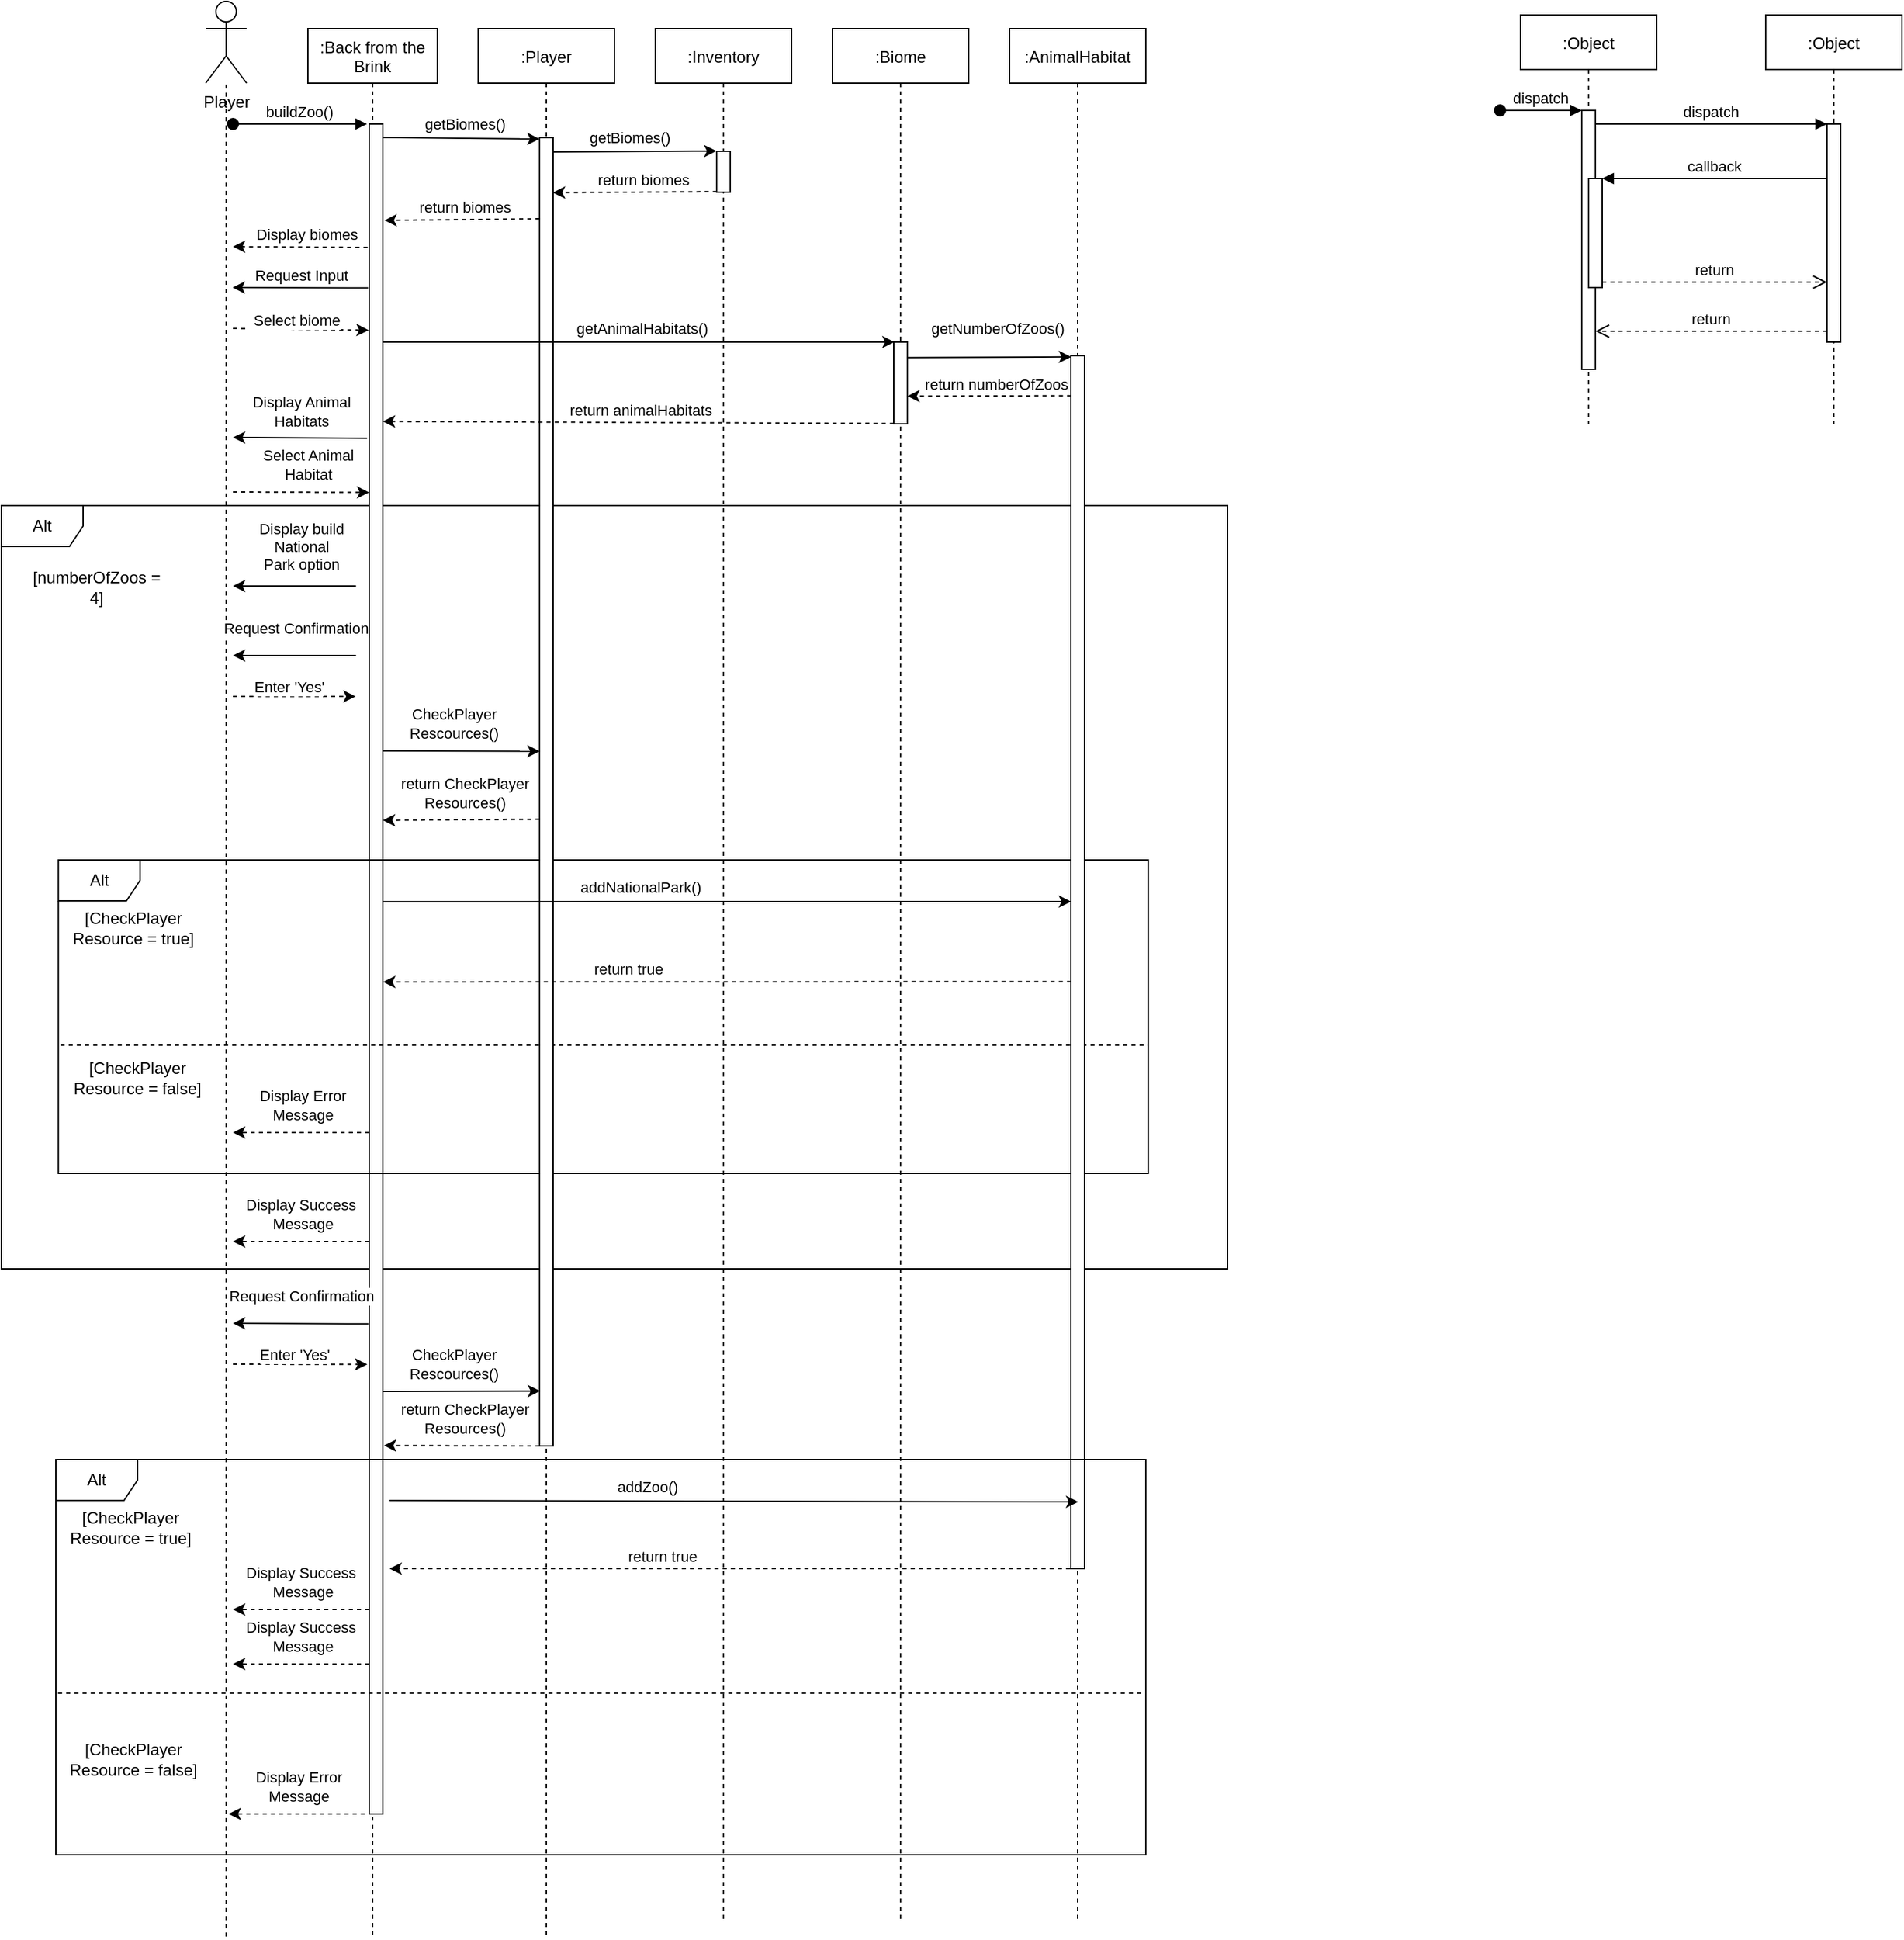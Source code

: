 <mxfile version="13.9.9" type="device"><diagram id="kgpKYQtTHZ0yAKxKKP6v" name="Page-1"><mxGraphModel dx="1963" dy="853" grid="1" gridSize="10" guides="1" tooltips="1" connect="1" arrows="1" fold="1" page="1" pageScale="1" pageWidth="850" pageHeight="1100" math="0" shadow="0"><root><mxCell id="0"/><mxCell id="1" parent="0"/><mxCell id="GCm224N83fhTWt9JQxF--8" value="Alt" style="shape=umlFrame;whiteSpace=wrap;html=1;fillColor=none;" vertex="1" parent="1"><mxGeometry x="-90" y="440" width="900" height="560" as="geometry"/></mxCell><mxCell id="3nuBFxr9cyL0pnOWT2aG-1" value=":Object" style="shape=umlLifeline;perimeter=lifelinePerimeter;container=1;collapsible=0;recursiveResize=0;rounded=0;shadow=0;strokeWidth=1;" parent="1" vertex="1"><mxGeometry x="1025" y="80" width="100" height="300" as="geometry"/></mxCell><mxCell id="3nuBFxr9cyL0pnOWT2aG-2" value="" style="points=[];perimeter=orthogonalPerimeter;rounded=0;shadow=0;strokeWidth=1;" parent="3nuBFxr9cyL0pnOWT2aG-1" vertex="1"><mxGeometry x="45" y="70" width="10" height="190" as="geometry"/></mxCell><mxCell id="3nuBFxr9cyL0pnOWT2aG-3" value="dispatch" style="verticalAlign=bottom;startArrow=oval;endArrow=block;startSize=8;shadow=0;strokeWidth=1;" parent="3nuBFxr9cyL0pnOWT2aG-1" target="3nuBFxr9cyL0pnOWT2aG-2" edge="1"><mxGeometry relative="1" as="geometry"><mxPoint x="-15" y="70" as="sourcePoint"/></mxGeometry></mxCell><mxCell id="3nuBFxr9cyL0pnOWT2aG-4" value="" style="points=[];perimeter=orthogonalPerimeter;rounded=0;shadow=0;strokeWidth=1;" parent="3nuBFxr9cyL0pnOWT2aG-1" vertex="1"><mxGeometry x="50" y="120" width="10" height="80" as="geometry"/></mxCell><mxCell id="3nuBFxr9cyL0pnOWT2aG-5" value=":Object" style="shape=umlLifeline;perimeter=lifelinePerimeter;container=1;collapsible=0;recursiveResize=0;rounded=0;shadow=0;strokeWidth=1;" parent="1" vertex="1"><mxGeometry x="1205" y="80" width="100" height="300" as="geometry"/></mxCell><mxCell id="3nuBFxr9cyL0pnOWT2aG-6" value="" style="points=[];perimeter=orthogonalPerimeter;rounded=0;shadow=0;strokeWidth=1;" parent="3nuBFxr9cyL0pnOWT2aG-5" vertex="1"><mxGeometry x="45" y="80" width="10" height="160" as="geometry"/></mxCell><mxCell id="3nuBFxr9cyL0pnOWT2aG-7" value="return" style="verticalAlign=bottom;endArrow=open;dashed=1;endSize=8;exitX=0;exitY=0.95;shadow=0;strokeWidth=1;" parent="1" source="3nuBFxr9cyL0pnOWT2aG-6" target="3nuBFxr9cyL0pnOWT2aG-2" edge="1"><mxGeometry relative="1" as="geometry"><mxPoint x="1180" y="236" as="targetPoint"/></mxGeometry></mxCell><mxCell id="3nuBFxr9cyL0pnOWT2aG-8" value="dispatch" style="verticalAlign=bottom;endArrow=block;entryX=0;entryY=0;shadow=0;strokeWidth=1;" parent="1" source="3nuBFxr9cyL0pnOWT2aG-2" target="3nuBFxr9cyL0pnOWT2aG-6" edge="1"><mxGeometry relative="1" as="geometry"><mxPoint x="1180" y="160" as="sourcePoint"/></mxGeometry></mxCell><mxCell id="3nuBFxr9cyL0pnOWT2aG-9" value="callback" style="verticalAlign=bottom;endArrow=block;entryX=1;entryY=0;shadow=0;strokeWidth=1;" parent="1" source="3nuBFxr9cyL0pnOWT2aG-6" target="3nuBFxr9cyL0pnOWT2aG-4" edge="1"><mxGeometry relative="1" as="geometry"><mxPoint x="1145" y="200" as="sourcePoint"/></mxGeometry></mxCell><mxCell id="3nuBFxr9cyL0pnOWT2aG-10" value="return" style="verticalAlign=bottom;endArrow=open;dashed=1;endSize=8;exitX=1;exitY=0.95;shadow=0;strokeWidth=1;" parent="1" source="3nuBFxr9cyL0pnOWT2aG-4" target="3nuBFxr9cyL0pnOWT2aG-6" edge="1"><mxGeometry relative="1" as="geometry"><mxPoint x="1145" y="257" as="targetPoint"/></mxGeometry></mxCell><mxCell id="6aAlP1yyFKGa0N2FsR2Q-11" value="Player" style="shape=umlActor;verticalLabelPosition=bottom;verticalAlign=top;html=1;outlineConnect=0;" parent="1" vertex="1"><mxGeometry x="60" y="70" width="30" height="60" as="geometry"/></mxCell><mxCell id="6aAlP1yyFKGa0N2FsR2Q-12" value=":Back from the&#10;Brink" style="shape=umlLifeline;perimeter=lifelinePerimeter;container=1;collapsible=0;recursiveResize=0;rounded=0;shadow=0;strokeWidth=1;" parent="1" vertex="1"><mxGeometry x="135" y="90" width="95" height="1400" as="geometry"/></mxCell><mxCell id="6aAlP1yyFKGa0N2FsR2Q-13" value="" style="points=[];perimeter=orthogonalPerimeter;rounded=0;shadow=0;strokeWidth=1;" parent="6aAlP1yyFKGa0N2FsR2Q-12" vertex="1"><mxGeometry x="45" y="70" width="10" height="1240" as="geometry"/></mxCell><mxCell id="6aAlP1yyFKGa0N2FsR2Q-14" value="buildZoo()" style="verticalAlign=bottom;startArrow=oval;endArrow=block;startSize=8;shadow=0;strokeWidth=1;entryX=-0.161;entryY=0;entryDx=0;entryDy=0;entryPerimeter=0;" parent="6aAlP1yyFKGa0N2FsR2Q-12" target="6aAlP1yyFKGa0N2FsR2Q-13" edge="1"><mxGeometry relative="1" as="geometry"><mxPoint x="-55" y="70" as="sourcePoint"/><mxPoint x="35" y="70" as="targetPoint"/></mxGeometry></mxCell><mxCell id="GCm224N83fhTWt9JQxF--40" value="Alt" style="shape=umlFrame;whiteSpace=wrap;html=1;fillColor=none;" vertex="1" parent="6aAlP1yyFKGa0N2FsR2Q-12"><mxGeometry x="-183.2" y="610" width="800" height="230" as="geometry"/></mxCell><mxCell id="GCm224N83fhTWt9JQxF--44" value="" style="endArrow=none;dashed=1;html=1;exitX=0.002;exitY=0.591;exitDx=0;exitDy=0;exitPerimeter=0;entryX=1;entryY=0.591;entryDx=0;entryDy=0;entryPerimeter=0;" edge="1" parent="6aAlP1yyFKGa0N2FsR2Q-12" source="GCm224N83fhTWt9JQxF--40" target="GCm224N83fhTWt9JQxF--40"><mxGeometry width="50" height="50" relative="1" as="geometry"><mxPoint x="191.8" y="770" as="sourcePoint"/><mxPoint x="241.8" y="720" as="targetPoint"/></mxGeometry></mxCell><mxCell id="GCm224N83fhTWt9JQxF--49" value="" style="endArrow=classic;html=1;dashed=1;" edge="1" parent="6aAlP1yyFKGa0N2FsR2Q-12"><mxGeometry width="50" height="50" relative="1" as="geometry"><mxPoint x="45" y="810" as="sourcePoint"/><mxPoint x="-55" y="810" as="targetPoint"/></mxGeometry></mxCell><mxCell id="GCm224N83fhTWt9JQxF--50" value="Display Error &lt;br&gt;Message" style="edgeLabel;html=1;align=center;verticalAlign=middle;resizable=0;points=[];" vertex="1" connectable="0" parent="GCm224N83fhTWt9JQxF--49"><mxGeometry x="-0.093" y="-1" relative="1" as="geometry"><mxPoint x="-3.49" y="-19" as="offset"/></mxGeometry></mxCell><mxCell id="6aAlP1yyFKGa0N2FsR2Q-20" value=":Player" style="shape=umlLifeline;perimeter=lifelinePerimeter;container=1;collapsible=0;recursiveResize=0;rounded=0;shadow=0;strokeWidth=1;" parent="1" vertex="1"><mxGeometry x="260" y="90" width="100" height="1400" as="geometry"/></mxCell><mxCell id="6aAlP1yyFKGa0N2FsR2Q-21" value="" style="points=[];perimeter=orthogonalPerimeter;rounded=0;shadow=0;strokeWidth=1;" parent="6aAlP1yyFKGa0N2FsR2Q-20" vertex="1"><mxGeometry x="45" y="80" width="10" height="960" as="geometry"/></mxCell><mxCell id="6aAlP1yyFKGa0N2FsR2Q-26" value=":Inventory" style="shape=umlLifeline;perimeter=lifelinePerimeter;container=1;collapsible=0;recursiveResize=0;rounded=0;shadow=0;strokeWidth=1;" parent="1" vertex="1"><mxGeometry x="390" y="90" width="100" height="1390" as="geometry"/></mxCell><mxCell id="6aAlP1yyFKGa0N2FsR2Q-27" value="" style="points=[];perimeter=orthogonalPerimeter;rounded=0;shadow=0;strokeWidth=1;" parent="6aAlP1yyFKGa0N2FsR2Q-26" vertex="1"><mxGeometry x="45" y="90" width="10" height="30" as="geometry"/></mxCell><mxCell id="6aAlP1yyFKGa0N2FsR2Q-28" value="" style="endArrow=classic;html=1;exitX=0.978;exitY=0.008;exitDx=0;exitDy=0;exitPerimeter=0;entryX=0.006;entryY=0.001;entryDx=0;entryDy=0;entryPerimeter=0;" parent="1" source="6aAlP1yyFKGa0N2FsR2Q-13" target="6aAlP1yyFKGa0N2FsR2Q-21" edge="1"><mxGeometry width="50" height="50" relative="1" as="geometry"><mxPoint x="200" y="171" as="sourcePoint"/><mxPoint x="300" y="171" as="targetPoint"/></mxGeometry></mxCell><mxCell id="6aAlP1yyFKGa0N2FsR2Q-29" value="getBiomes()" style="edgeLabel;html=1;align=center;verticalAlign=middle;resizable=0;points=[];" parent="6aAlP1yyFKGa0N2FsR2Q-28" vertex="1" connectable="0"><mxGeometry x="-0.117" relative="1" as="geometry"><mxPoint x="9.09" y="-10.34" as="offset"/></mxGeometry></mxCell><mxCell id="6aAlP1yyFKGa0N2FsR2Q-30" value="" style="endArrow=classic;html=1;dashed=1;entryX=1.117;entryY=0.057;entryDx=0;entryDy=0;entryPerimeter=0;exitX=0.006;exitY=0.062;exitDx=0;exitDy=0;exitPerimeter=0;" parent="1" edge="1" target="6aAlP1yyFKGa0N2FsR2Q-13" source="6aAlP1yyFKGa0N2FsR2Q-21"><mxGeometry width="50" height="50" relative="1" as="geometry"><mxPoint x="300" y="230" as="sourcePoint"/><mxPoint x="200" y="230" as="targetPoint"/></mxGeometry></mxCell><mxCell id="6aAlP1yyFKGa0N2FsR2Q-31" value="return biomes" style="edgeLabel;html=1;align=center;verticalAlign=middle;resizable=0;points=[];" parent="6aAlP1yyFKGa0N2FsR2Q-30" vertex="1" connectable="0"><mxGeometry x="-0.093" y="-1" relative="1" as="geometry"><mxPoint x="-3.49" y="-8.12" as="offset"/></mxGeometry></mxCell><mxCell id="6aAlP1yyFKGa0N2FsR2Q-32" value="" style="endArrow=classic;html=1;dashed=1;exitX=-0.12;exitY=0.073;exitDx=0;exitDy=0;exitPerimeter=0;" parent="1" edge="1" source="6aAlP1yyFKGa0N2FsR2Q-13"><mxGeometry width="50" height="50" relative="1" as="geometry"><mxPoint x="170" y="250" as="sourcePoint"/><mxPoint x="80" y="250" as="targetPoint"/></mxGeometry></mxCell><mxCell id="6aAlP1yyFKGa0N2FsR2Q-33" value="Display biomes" style="edgeLabel;html=1;align=center;verticalAlign=middle;resizable=0;points=[];" parent="6aAlP1yyFKGa0N2FsR2Q-32" vertex="1" connectable="0"><mxGeometry x="-0.093" y="-1" relative="1" as="geometry"><mxPoint y="-8.12" as="offset"/></mxGeometry></mxCell><mxCell id="6aAlP1yyFKGa0N2FsR2Q-35" value="" style="endArrow=none;html=1;dashed=1;" parent="1" target="6aAlP1yyFKGa0N2FsR2Q-11" edge="1"><mxGeometry width="50" height="50" relative="1" as="geometry"><mxPoint x="75" y="1490" as="sourcePoint"/><mxPoint x="160" y="120" as="targetPoint"/></mxGeometry></mxCell><mxCell id="6aAlP1yyFKGa0N2FsR2Q-36" value="" style="endArrow=classic;html=1;exitX=1.012;exitY=0.011;exitDx=0;exitDy=0;exitPerimeter=0;entryX=-0.016;entryY=-0.007;entryDx=0;entryDy=0;entryPerimeter=0;" parent="1" source="6aAlP1yyFKGa0N2FsR2Q-21" edge="1" target="6aAlP1yyFKGa0N2FsR2Q-27"><mxGeometry width="50" height="50" relative="1" as="geometry"><mxPoint x="320" y="181" as="sourcePoint"/><mxPoint x="430" y="181" as="targetPoint"/></mxGeometry></mxCell><mxCell id="6aAlP1yyFKGa0N2FsR2Q-37" value="getBiomes()" style="edgeLabel;html=1;align=center;verticalAlign=middle;resizable=0;points=[];" parent="6aAlP1yyFKGa0N2FsR2Q-36" vertex="1" connectable="0"><mxGeometry x="-0.117" relative="1" as="geometry"><mxPoint x="2.18" y="-10.7" as="offset"/></mxGeometry></mxCell><mxCell id="6aAlP1yyFKGa0N2FsR2Q-40" value="" style="endArrow=classic;html=1;dashed=1;exitX=0.02;exitY=0.987;exitDx=0;exitDy=0;exitPerimeter=0;entryX=0.98;entryY=0.042;entryDx=0;entryDy=0;entryPerimeter=0;" parent="1" source="6aAlP1yyFKGa0N2FsR2Q-27" target="6aAlP1yyFKGa0N2FsR2Q-21" edge="1"><mxGeometry width="50" height="50" relative="1" as="geometry"><mxPoint x="420" y="210" as="sourcePoint"/><mxPoint x="320" y="210" as="targetPoint"/></mxGeometry></mxCell><mxCell id="6aAlP1yyFKGa0N2FsR2Q-41" value="return biomes" style="edgeLabel;html=1;align=center;verticalAlign=middle;resizable=0;points=[];" parent="6aAlP1yyFKGa0N2FsR2Q-40" vertex="1" connectable="0"><mxGeometry x="-0.093" y="-1" relative="1" as="geometry"><mxPoint y="-8.12" as="offset"/></mxGeometry></mxCell><mxCell id="6aAlP1yyFKGa0N2FsR2Q-42" value="" style="endArrow=classic;html=1;exitX=-0.08;exitY=0.097;exitDx=0;exitDy=0;exitPerimeter=0;" parent="1" edge="1" source="6aAlP1yyFKGa0N2FsR2Q-13"><mxGeometry width="50" height="50" relative="1" as="geometry"><mxPoint x="170" y="280" as="sourcePoint"/><mxPoint x="79.74" y="280" as="targetPoint"/><Array as="points"/></mxGeometry></mxCell><mxCell id="6aAlP1yyFKGa0N2FsR2Q-43" value="Request Input" style="edgeLabel;html=1;align=center;verticalAlign=middle;resizable=0;points=[];" parent="6aAlP1yyFKGa0N2FsR2Q-42" vertex="1" connectable="0"><mxGeometry x="-0.057" y="1" relative="1" as="geometry"><mxPoint x="-2.5" y="-10.23" as="offset"/></mxGeometry></mxCell><mxCell id="6aAlP1yyFKGa0N2FsR2Q-44" value="" style="endArrow=classic;html=1;dashed=1;entryX=-0.04;entryY=0.122;entryDx=0;entryDy=0;entryPerimeter=0;" parent="1" target="6aAlP1yyFKGa0N2FsR2Q-13" edge="1"><mxGeometry width="50" height="50" relative="1" as="geometry"><mxPoint x="80" y="310" as="sourcePoint"/><mxPoint x="170" y="310" as="targetPoint"/></mxGeometry></mxCell><mxCell id="6aAlP1yyFKGa0N2FsR2Q-45" value="&amp;nbsp;Select biome" style="edgeLabel;html=1;align=center;verticalAlign=middle;resizable=0;points=[];" parent="6aAlP1yyFKGa0N2FsR2Q-44" vertex="1" connectable="0"><mxGeometry x="-0.093" y="-1" relative="1" as="geometry"><mxPoint y="-8.12" as="offset"/></mxGeometry></mxCell><mxCell id="6aAlP1yyFKGa0N2FsR2Q-47" value=":Biome" style="shape=umlLifeline;perimeter=lifelinePerimeter;container=1;collapsible=0;recursiveResize=0;rounded=0;shadow=0;strokeWidth=1;" parent="1" vertex="1"><mxGeometry x="520" y="90" width="100" height="1390" as="geometry"/></mxCell><mxCell id="6aAlP1yyFKGa0N2FsR2Q-48" value="" style="points=[];perimeter=orthogonalPerimeter;rounded=0;shadow=0;strokeWidth=1;" parent="6aAlP1yyFKGa0N2FsR2Q-47" vertex="1"><mxGeometry x="45" y="230" width="10" height="60" as="geometry"/></mxCell><mxCell id="6aAlP1yyFKGa0N2FsR2Q-49" value=":AnimalHabitat" style="shape=umlLifeline;perimeter=lifelinePerimeter;container=1;collapsible=0;recursiveResize=0;rounded=0;shadow=0;strokeWidth=1;" parent="1" vertex="1"><mxGeometry x="650" y="90" width="100" height="1390" as="geometry"/></mxCell><mxCell id="6aAlP1yyFKGa0N2FsR2Q-50" value="" style="points=[];perimeter=orthogonalPerimeter;rounded=0;shadow=0;strokeWidth=1;" parent="6aAlP1yyFKGa0N2FsR2Q-49" vertex="1"><mxGeometry x="45" y="240" width="10" height="890" as="geometry"/></mxCell><mxCell id="GCm224N83fhTWt9JQxF--1" value="" style="endArrow=classic;html=1;entryX=0.06;entryY=-0.001;entryDx=0;entryDy=0;entryPerimeter=0;exitX=1;exitY=0.129;exitDx=0;exitDy=0;exitPerimeter=0;" edge="1" parent="1" source="6aAlP1yyFKGa0N2FsR2Q-13" target="6aAlP1yyFKGa0N2FsR2Q-48"><mxGeometry width="50" height="50" relative="1" as="geometry"><mxPoint x="200" y="319" as="sourcePoint"/><mxPoint x="560" y="320" as="targetPoint"/></mxGeometry></mxCell><mxCell id="GCm224N83fhTWt9JQxF--2" value="getAnimalHabitats()" style="edgeLabel;html=1;align=center;verticalAlign=middle;resizable=0;points=[];" vertex="1" connectable="0" parent="GCm224N83fhTWt9JQxF--1"><mxGeometry x="0.022" y="-1" relative="1" as="geometry"><mxPoint x="-1.79" y="-11.03" as="offset"/></mxGeometry></mxCell><mxCell id="GCm224N83fhTWt9JQxF--9" value="[numberOfZoos = 4]" style="text;html=1;strokeColor=none;fillColor=none;align=center;verticalAlign=middle;whiteSpace=wrap;rounded=0;" vertex="1" parent="1"><mxGeometry x="-70" y="480" width="100" height="40" as="geometry"/></mxCell><mxCell id="GCm224N83fhTWt9JQxF--10" value="getNumberOfZoos()" style="endArrow=classic;html=1;entryX=0.02;entryY=0.001;entryDx=0;entryDy=0;entryPerimeter=0;exitX=1.014;exitY=0.189;exitDx=0;exitDy=0;exitPerimeter=0;" edge="1" parent="1" source="6aAlP1yyFKGa0N2FsR2Q-48" target="6aAlP1yyFKGa0N2FsR2Q-50"><mxGeometry x="0.091" y="21" width="50" height="50" relative="1" as="geometry"><mxPoint x="590" y="331" as="sourcePoint"/><mxPoint x="690" y="331" as="targetPoint"/><mxPoint as="offset"/></mxGeometry></mxCell><mxCell id="GCm224N83fhTWt9JQxF--11" value="" style="endArrow=classic;html=1;dashed=1;exitX=0.02;exitY=0.033;exitDx=0;exitDy=0;exitPerimeter=0;entryX=0.998;entryY=0.661;entryDx=0;entryDy=0;entryPerimeter=0;" edge="1" parent="1" source="6aAlP1yyFKGa0N2FsR2Q-50" target="6aAlP1yyFKGa0N2FsR2Q-48"><mxGeometry width="50" height="50" relative="1" as="geometry"><mxPoint x="690" y="360.12" as="sourcePoint"/><mxPoint x="580" y="359" as="targetPoint"/></mxGeometry></mxCell><mxCell id="GCm224N83fhTWt9JQxF--16" value="return numberOfZoos" style="edgeLabel;html=1;align=center;verticalAlign=middle;resizable=0;points=[];" vertex="1" connectable="0" parent="GCm224N83fhTWt9JQxF--11"><mxGeometry x="-0.26" relative="1" as="geometry"><mxPoint x="-10.8" y="-9" as="offset"/></mxGeometry></mxCell><mxCell id="GCm224N83fhTWt9JQxF--18" value="" style="endArrow=classic;html=1;" edge="1" parent="1"><mxGeometry width="50" height="50" relative="1" as="geometry"><mxPoint x="170.26" y="550" as="sourcePoint"/><mxPoint x="80.0" y="550" as="targetPoint"/><Array as="points"/></mxGeometry></mxCell><mxCell id="GCm224N83fhTWt9JQxF--19" value="Request Confirmation" style="edgeLabel;html=1;align=center;verticalAlign=middle;resizable=0;points=[];" vertex="1" connectable="0" parent="GCm224N83fhTWt9JQxF--18"><mxGeometry x="-0.057" y="1" relative="1" as="geometry"><mxPoint x="-2.5" y="-21" as="offset"/></mxGeometry></mxCell><mxCell id="GCm224N83fhTWt9JQxF--20" value="" style="endArrow=classic;html=1;dashed=1;" edge="1" parent="1"><mxGeometry width="50" height="50" relative="1" as="geometry"><mxPoint x="80" y="580" as="sourcePoint"/><mxPoint x="170" y="580" as="targetPoint"/></mxGeometry></mxCell><mxCell id="GCm224N83fhTWt9JQxF--21" value="Enter 'Yes'" style="edgeLabel;html=1;align=center;verticalAlign=middle;resizable=0;points=[];" vertex="1" connectable="0" parent="GCm224N83fhTWt9JQxF--20"><mxGeometry x="-0.093" y="-1" relative="1" as="geometry"><mxPoint y="-8.12" as="offset"/></mxGeometry></mxCell><mxCell id="GCm224N83fhTWt9JQxF--28" value="" style="endArrow=classic;html=1;exitX=-0.16;exitY=0.186;exitDx=0;exitDy=0;exitPerimeter=0;" edge="1" parent="1" source="6aAlP1yyFKGa0N2FsR2Q-13"><mxGeometry width="50" height="50" relative="1" as="geometry"><mxPoint x="170.26" y="390" as="sourcePoint"/><mxPoint x="80.0" y="390" as="targetPoint"/><Array as="points"/></mxGeometry></mxCell><mxCell id="GCm224N83fhTWt9JQxF--29" value="Display Animal&lt;br&gt;Habitats" style="edgeLabel;html=1;align=center;verticalAlign=middle;resizable=0;points=[];" vertex="1" connectable="0" parent="GCm224N83fhTWt9JQxF--28"><mxGeometry x="-0.057" y="1" relative="1" as="geometry"><mxPoint x="-2.5" y="-21" as="offset"/></mxGeometry></mxCell><mxCell id="GCm224N83fhTWt9JQxF--30" value="" style="endArrow=classic;html=1;dashed=1;entryX=0;entryY=0.218;entryDx=0;entryDy=0;entryPerimeter=0;" edge="1" parent="1" target="6aAlP1yyFKGa0N2FsR2Q-13"><mxGeometry width="50" height="50" relative="1" as="geometry"><mxPoint x="80" y="430" as="sourcePoint"/><mxPoint x="170" y="430" as="targetPoint"/></mxGeometry></mxCell><mxCell id="GCm224N83fhTWt9JQxF--31" value="Select Animal&lt;br&gt;Habitat" style="edgeLabel;html=1;align=center;verticalAlign=middle;resizable=0;points=[];" vertex="1" connectable="0" parent="GCm224N83fhTWt9JQxF--30"><mxGeometry x="-0.093" y="-1" relative="1" as="geometry"><mxPoint x="9" y="-21" as="offset"/></mxGeometry></mxCell><mxCell id="GCm224N83fhTWt9JQxF--38" value="" style="endArrow=classic;html=1;exitX=0.969;exitY=0.75;exitDx=0;exitDy=0;exitPerimeter=0;entryX=0.042;entryY=0.958;entryDx=0;entryDy=0;entryPerimeter=0;" edge="1" parent="1" source="6aAlP1yyFKGa0N2FsR2Q-13" target="6aAlP1yyFKGa0N2FsR2Q-21"><mxGeometry width="50" height="50" relative="1" as="geometry"><mxPoint x="200" y="1090" as="sourcePoint"/><mxPoint x="290" y="1090" as="targetPoint"/></mxGeometry></mxCell><mxCell id="GCm224N83fhTWt9JQxF--39" value="CheckPlayer&lt;br&gt;Rescources()" style="edgeLabel;html=1;align=center;verticalAlign=middle;resizable=0;points=[];" vertex="1" connectable="0" parent="GCm224N83fhTWt9JQxF--38"><mxGeometry x="-0.093" y="-1" relative="1" as="geometry"><mxPoint y="-21" as="offset"/></mxGeometry></mxCell><mxCell id="GCm224N83fhTWt9JQxF--42" value="" style="endArrow=classic;html=1;" edge="1" parent="1"><mxGeometry width="50" height="50" relative="1" as="geometry"><mxPoint x="170.26" y="499" as="sourcePoint"/><mxPoint x="80" y="499" as="targetPoint"/><Array as="points"/></mxGeometry></mxCell><mxCell id="GCm224N83fhTWt9JQxF--43" value="Display build &lt;br&gt;National&lt;br&gt;Park option" style="edgeLabel;html=1;align=center;verticalAlign=middle;resizable=0;points=[];" vertex="1" connectable="0" parent="GCm224N83fhTWt9JQxF--42"><mxGeometry x="-0.057" y="1" relative="1" as="geometry"><mxPoint x="2.14" y="-30" as="offset"/></mxGeometry></mxCell><mxCell id="GCm224N83fhTWt9JQxF--41" value="[CheckPlayer&lt;br&gt;Resource = true]" style="text;html=1;strokeColor=none;fillColor=none;align=center;verticalAlign=middle;whiteSpace=wrap;rounded=0;" vertex="1" parent="1"><mxGeometry x="-43.2" y="730" width="100" height="40" as="geometry"/></mxCell><mxCell id="GCm224N83fhTWt9JQxF--46" value="" style="endArrow=classic;html=1;dashed=1;exitX=0.001;exitY=1;exitDx=0;exitDy=0;exitPerimeter=0;entryX=1.079;entryY=0.782;entryDx=0;entryDy=0;entryPerimeter=0;" edge="1" parent="1" source="6aAlP1yyFKGa0N2FsR2Q-21" target="6aAlP1yyFKGa0N2FsR2Q-13"><mxGeometry width="50" height="50" relative="1" as="geometry"><mxPoint x="300" y="1130" as="sourcePoint"/><mxPoint x="200" y="1130" as="targetPoint"/></mxGeometry></mxCell><mxCell id="GCm224N83fhTWt9JQxF--47" value="return CheckPlayer&lt;br&gt;Resources()" style="edgeLabel;html=1;align=center;verticalAlign=middle;resizable=0;points=[];" vertex="1" connectable="0" parent="GCm224N83fhTWt9JQxF--46"><mxGeometry x="-0.093" y="-1" relative="1" as="geometry"><mxPoint x="-3.49" y="-19" as="offset"/></mxGeometry></mxCell><mxCell id="GCm224N83fhTWt9JQxF--45" value="[CheckPlayer&lt;br&gt;Resource = false]" style="text;html=1;strokeColor=none;fillColor=none;align=center;verticalAlign=middle;whiteSpace=wrap;rounded=0;" vertex="1" parent="1"><mxGeometry x="-40" y="840" width="100" height="40" as="geometry"/></mxCell><mxCell id="GCm224N83fhTWt9JQxF--53" value="" style="endArrow=classic;html=1;exitX=-0.061;exitY=0.71;exitDx=0;exitDy=0;exitPerimeter=0;" edge="1" parent="1" source="6aAlP1yyFKGa0N2FsR2Q-13"><mxGeometry width="50" height="50" relative="1" as="geometry"><mxPoint x="170.26" y="1040" as="sourcePoint"/><mxPoint x="80" y="1040" as="targetPoint"/><Array as="points"/></mxGeometry></mxCell><mxCell id="GCm224N83fhTWt9JQxF--54" value="Request Confirmation" style="edgeLabel;html=1;align=center;verticalAlign=middle;resizable=0;points=[];" vertex="1" connectable="0" parent="GCm224N83fhTWt9JQxF--53"><mxGeometry x="-0.057" y="1" relative="1" as="geometry"><mxPoint x="-2.5" y="-21" as="offset"/></mxGeometry></mxCell><mxCell id="GCm224N83fhTWt9JQxF--55" value="" style="endArrow=classic;html=1;dashed=1;entryX=-0.14;entryY=0.734;entryDx=0;entryDy=0;entryPerimeter=0;" edge="1" parent="1" target="6aAlP1yyFKGa0N2FsR2Q-13"><mxGeometry width="50" height="50" relative="1" as="geometry"><mxPoint x="80" y="1070" as="sourcePoint"/><mxPoint x="170" y="1070" as="targetPoint"/></mxGeometry></mxCell><mxCell id="GCm224N83fhTWt9JQxF--56" value="Enter 'Yes'" style="edgeLabel;html=1;align=center;verticalAlign=middle;resizable=0;points=[];" vertex="1" connectable="0" parent="GCm224N83fhTWt9JQxF--55"><mxGeometry x="-0.093" y="-1" relative="1" as="geometry"><mxPoint y="-8.12" as="offset"/></mxGeometry></mxCell><mxCell id="GCm224N83fhTWt9JQxF--57" value="" style="endArrow=classic;html=1;dashed=1;" edge="1" parent="1"><mxGeometry width="50" height="50" relative="1" as="geometry"><mxPoint x="180" y="980" as="sourcePoint"/><mxPoint x="80" y="980" as="targetPoint"/></mxGeometry></mxCell><mxCell id="GCm224N83fhTWt9JQxF--58" value="Display Success&amp;nbsp;&lt;br&gt;Message" style="edgeLabel;html=1;align=center;verticalAlign=middle;resizable=0;points=[];" vertex="1" connectable="0" parent="GCm224N83fhTWt9JQxF--57"><mxGeometry x="-0.093" y="-1" relative="1" as="geometry"><mxPoint x="-3.49" y="-19" as="offset"/></mxGeometry></mxCell><mxCell id="GCm224N83fhTWt9JQxF--61" value="" style="endArrow=classic;html=1;dashed=1;" edge="1" parent="1"><mxGeometry width="50" height="50" relative="1" as="geometry"><mxPoint x="180" y="1250" as="sourcePoint"/><mxPoint x="80" y="1250" as="targetPoint"/></mxGeometry></mxCell><mxCell id="GCm224N83fhTWt9JQxF--62" value="Display Success&amp;nbsp;&lt;br&gt;Message" style="edgeLabel;html=1;align=center;verticalAlign=middle;resizable=0;points=[];" vertex="1" connectable="0" parent="GCm224N83fhTWt9JQxF--61"><mxGeometry x="-0.093" y="-1" relative="1" as="geometry"><mxPoint x="-3.49" y="-19" as="offset"/></mxGeometry></mxCell><mxCell id="GCm224N83fhTWt9JQxF--63" value="" style="endArrow=classic;html=1;dashed=1;" edge="1" parent="1"><mxGeometry width="50" height="50" relative="1" as="geometry"><mxPoint x="180" y="1290" as="sourcePoint"/><mxPoint x="80" y="1290" as="targetPoint"/></mxGeometry></mxCell><mxCell id="GCm224N83fhTWt9JQxF--64" value="Display Success&amp;nbsp;&lt;br&gt;Message" style="edgeLabel;html=1;align=center;verticalAlign=middle;resizable=0;points=[];" vertex="1" connectable="0" parent="GCm224N83fhTWt9JQxF--63"><mxGeometry x="-0.093" y="-1" relative="1" as="geometry"><mxPoint x="-3.49" y="-19" as="offset"/></mxGeometry></mxCell><mxCell id="GCm224N83fhTWt9JQxF--65" value="" style="endArrow=classic;html=1;dashed=1;entryX=1;entryY=0.176;entryDx=0;entryDy=0;entryPerimeter=0;exitX=0.014;exitY=0.996;exitDx=0;exitDy=0;exitPerimeter=0;" edge="1" parent="1" source="6aAlP1yyFKGa0N2FsR2Q-48" target="6aAlP1yyFKGa0N2FsR2Q-13"><mxGeometry width="50" height="50" relative="1" as="geometry"><mxPoint x="560" y="378" as="sourcePoint"/><mxPoint x="200" y="379" as="targetPoint"/></mxGeometry></mxCell><mxCell id="GCm224N83fhTWt9JQxF--66" value="return animalHabitats" style="edgeLabel;html=1;align=center;verticalAlign=middle;resizable=0;points=[];" vertex="1" connectable="0" parent="GCm224N83fhTWt9JQxF--65"><mxGeometry x="-0.26" relative="1" as="geometry"><mxPoint x="-47.06" y="-9" as="offset"/></mxGeometry></mxCell><mxCell id="GCm224N83fhTWt9JQxF--68" value="" style="endArrow=classic;html=1;exitX=0.953;exitY=0.371;exitDx=0;exitDy=0;exitPerimeter=0;entryX=0.012;entryY=0.469;entryDx=0;entryDy=0;entryPerimeter=0;" edge="1" parent="1" source="6aAlP1yyFKGa0N2FsR2Q-13" target="6aAlP1yyFKGa0N2FsR2Q-21"><mxGeometry width="50" height="50" relative="1" as="geometry"><mxPoint x="200" y="620.0" as="sourcePoint"/><mxPoint x="290" y="620.0" as="targetPoint"/></mxGeometry></mxCell><mxCell id="GCm224N83fhTWt9JQxF--69" value="CheckPlayer&lt;br&gt;Rescources()" style="edgeLabel;html=1;align=center;verticalAlign=middle;resizable=0;points=[];" vertex="1" connectable="0" parent="GCm224N83fhTWt9JQxF--68"><mxGeometry x="-0.093" y="-1" relative="1" as="geometry"><mxPoint y="-21" as="offset"/></mxGeometry></mxCell><mxCell id="GCm224N83fhTWt9JQxF--70" value="" style="endArrow=classic;html=1;dashed=1;exitX=0.001;exitY=0.521;exitDx=0;exitDy=0;exitPerimeter=0;entryX=1.003;entryY=0.412;entryDx=0;entryDy=0;entryPerimeter=0;" edge="1" parent="1" source="6aAlP1yyFKGa0N2FsR2Q-21" target="6aAlP1yyFKGa0N2FsR2Q-13"><mxGeometry width="50" height="50" relative="1" as="geometry"><mxPoint x="300" y="670.0" as="sourcePoint"/><mxPoint x="200" y="670.0" as="targetPoint"/></mxGeometry></mxCell><mxCell id="GCm224N83fhTWt9JQxF--71" value="return CheckPlayer&lt;br&gt;Resources()" style="edgeLabel;html=1;align=center;verticalAlign=middle;resizable=0;points=[];" vertex="1" connectable="0" parent="GCm224N83fhTWt9JQxF--70"><mxGeometry x="-0.093" y="-1" relative="1" as="geometry"><mxPoint x="-3.49" y="-19" as="offset"/></mxGeometry></mxCell><mxCell id="GCm224N83fhTWt9JQxF--81" value="Alt" style="shape=umlFrame;whiteSpace=wrap;html=1;fillColor=none;" vertex="1" parent="1"><mxGeometry x="-50" y="1140" width="800" height="290" as="geometry"/></mxCell><mxCell id="GCm224N83fhTWt9JQxF--82" value="" style="endArrow=none;dashed=1;html=1;exitX=0.002;exitY=0.591;exitDx=0;exitDy=0;exitPerimeter=0;entryX=1;entryY=0.591;entryDx=0;entryDy=0;entryPerimeter=0;" edge="1" parent="1" source="GCm224N83fhTWt9JQxF--81" target="GCm224N83fhTWt9JQxF--81"><mxGeometry width="50" height="50" relative="1" as="geometry"><mxPoint x="190" y="1210" as="sourcePoint"/><mxPoint x="240" y="1160" as="targetPoint"/></mxGeometry></mxCell><mxCell id="GCm224N83fhTWt9JQxF--83" value="" style="endArrow=classic;html=1;dashed=1;" edge="1" parent="1"><mxGeometry width="50" height="50" relative="1" as="geometry"><mxPoint x="176.8" y="1400" as="sourcePoint"/><mxPoint x="76.8" y="1400" as="targetPoint"/></mxGeometry></mxCell><mxCell id="GCm224N83fhTWt9JQxF--84" value="Display Error &lt;br&gt;Message" style="edgeLabel;html=1;align=center;verticalAlign=middle;resizable=0;points=[];" vertex="1" connectable="0" parent="GCm224N83fhTWt9JQxF--83"><mxGeometry x="-0.093" y="-1" relative="1" as="geometry"><mxPoint x="-3.49" y="-19" as="offset"/></mxGeometry></mxCell><mxCell id="GCm224N83fhTWt9JQxF--87" value="[CheckPlayer&lt;br&gt;Resource = true]" style="text;html=1;strokeColor=none;fillColor=none;align=center;verticalAlign=middle;whiteSpace=wrap;rounded=0;" vertex="1" parent="1"><mxGeometry x="-45" y="1170" width="100" height="40" as="geometry"/></mxCell><mxCell id="GCm224N83fhTWt9JQxF--88" value="[CheckPlayer&lt;br&gt;Resource = false]" style="text;html=1;strokeColor=none;fillColor=none;align=center;verticalAlign=middle;whiteSpace=wrap;rounded=0;" vertex="1" parent="1"><mxGeometry x="-43.2" y="1340" width="100" height="40" as="geometry"/></mxCell><mxCell id="GCm224N83fhTWt9JQxF--51" value="" style="endArrow=classic;html=1;entryX=0.013;entryY=0.45;entryDx=0;entryDy=0;entryPerimeter=0;exitX=0.298;exitY=0.133;exitDx=0;exitDy=0;exitPerimeter=0;" edge="1" parent="1" source="GCm224N83fhTWt9JQxF--40" target="6aAlP1yyFKGa0N2FsR2Q-50"><mxGeometry width="50" height="50" relative="1" as="geometry"><mxPoint x="200" y="730" as="sourcePoint"/><mxPoint x="690" y="731" as="targetPoint"/></mxGeometry></mxCell><mxCell id="GCm224N83fhTWt9JQxF--89" value="addNationalPark()" style="edgeLabel;html=1;align=center;verticalAlign=middle;resizable=0;points=[];" vertex="1" connectable="0" parent="GCm224N83fhTWt9JQxF--51"><mxGeometry x="0.2" relative="1" as="geometry"><mxPoint x="-114" y="-10.6" as="offset"/></mxGeometry></mxCell><mxCell id="GCm224N83fhTWt9JQxF--98" value="" style="endArrow=classic;html=1;entryX=0.938;entryY=0.107;entryDx=0;entryDy=0;entryPerimeter=0;" edge="1" parent="1" target="GCm224N83fhTWt9JQxF--81"><mxGeometry width="50" height="50" relative="1" as="geometry"><mxPoint x="195" y="1170" as="sourcePoint"/><mxPoint x="685.0" y="1171.0" as="targetPoint"/></mxGeometry></mxCell><mxCell id="GCm224N83fhTWt9JQxF--99" value="addZoo()" style="edgeLabel;html=1;align=center;verticalAlign=middle;resizable=0;points=[];" vertex="1" connectable="0" parent="GCm224N83fhTWt9JQxF--98"><mxGeometry x="0.2" relative="1" as="geometry"><mxPoint x="-114" y="-10.6" as="offset"/></mxGeometry></mxCell><mxCell id="GCm224N83fhTWt9JQxF--100" value="" style="endArrow=classic;html=1;dashed=1;entryX=0.31;entryY=0.389;entryDx=0;entryDy=0;entryPerimeter=0;exitX=0.938;exitY=0.276;exitDx=0;exitDy=0;exitPerimeter=0;" edge="1" parent="1" source="GCm224N83fhTWt9JQxF--81"><mxGeometry width="50" height="50" relative="1" as="geometry"><mxPoint x="685.1" y="1220.03" as="sourcePoint"/><mxPoint x="194.9" y="1220" as="targetPoint"/></mxGeometry></mxCell><mxCell id="GCm224N83fhTWt9JQxF--101" value="return true" style="edgeLabel;html=1;align=center;verticalAlign=middle;resizable=0;points=[];" vertex="1" connectable="0" parent="GCm224N83fhTWt9JQxF--100"><mxGeometry x="-0.26" relative="1" as="geometry"><mxPoint x="-119.02" y="-9.49" as="offset"/></mxGeometry></mxCell><mxCell id="GCm224N83fhTWt9JQxF--96" value="" style="endArrow=classic;html=1;dashed=1;entryX=0.298;entryY=0.389;entryDx=0;entryDy=0;entryPerimeter=0;exitX=0.013;exitY=0.516;exitDx=0;exitDy=0;exitPerimeter=0;" edge="1" parent="1" source="6aAlP1yyFKGa0N2FsR2Q-50" target="GCm224N83fhTWt9JQxF--40"><mxGeometry width="50" height="50" relative="1" as="geometry"><mxPoint x="690.0" y="789.5" as="sourcePoint"/><mxPoint x="330" y="789.56" as="targetPoint"/></mxGeometry></mxCell><mxCell id="GCm224N83fhTWt9JQxF--97" value="return true" style="edgeLabel;html=1;align=center;verticalAlign=middle;resizable=0;points=[];" vertex="1" connectable="0" parent="GCm224N83fhTWt9JQxF--96"><mxGeometry x="-0.26" relative="1" as="geometry"><mxPoint x="-138.82" y="-9.49" as="offset"/></mxGeometry></mxCell></root></mxGraphModel></diagram></mxfile>